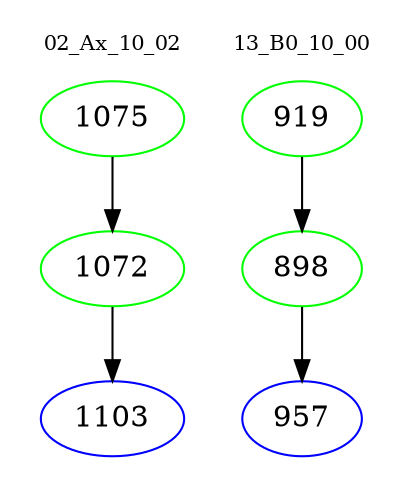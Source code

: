 digraph{
subgraph cluster_0 {
color = white
label = "02_Ax_10_02";
fontsize=10;
T0_1075 [label="1075", color="green"]
T0_1075 -> T0_1072 [color="black"]
T0_1072 [label="1072", color="green"]
T0_1072 -> T0_1103 [color="black"]
T0_1103 [label="1103", color="blue"]
}
subgraph cluster_1 {
color = white
label = "13_B0_10_00";
fontsize=10;
T1_919 [label="919", color="green"]
T1_919 -> T1_898 [color="black"]
T1_898 [label="898", color="green"]
T1_898 -> T1_957 [color="black"]
T1_957 [label="957", color="blue"]
}
}
